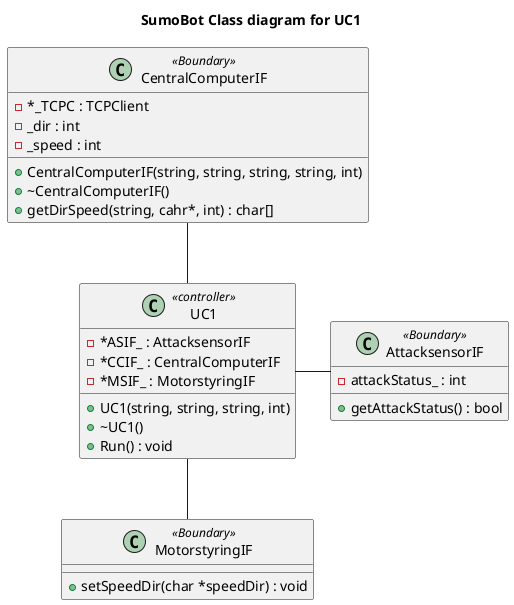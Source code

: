 @startuml
title SumoBot Class diagram for UC1


class UC1 <<controller>>{
    -*ASIF_ : AttacksensorIF
    -*CCIF_ : CentralComputerIF
    -*MSIF_ : MotorstyringIF
    +UC1(string, string, string, int)
    +~UC1()
    +Run() : void
}

class AttacksensorIF<<Boundary>>{
    -attackStatus_ : int
    +getAttackStatus() : bool 
}

class MotorstyringIF <<Boundary>>{
    +setSpeedDir(char *speedDir) : void
}
class CentralComputerIF <<Boundary>>{
    -*_TCPC : TCPClient
    -_dir : int
    -_speed : int
    +CentralComputerIF(string, string, string, string, int)
    +~CentralComputerIF()
    +getDirSpeed(string, cahr*, int) : char[]
}

CentralComputerIF -- UC1
UC1 -- MotorstyringIF
UC1 - AttacksensorIF

@enduml
